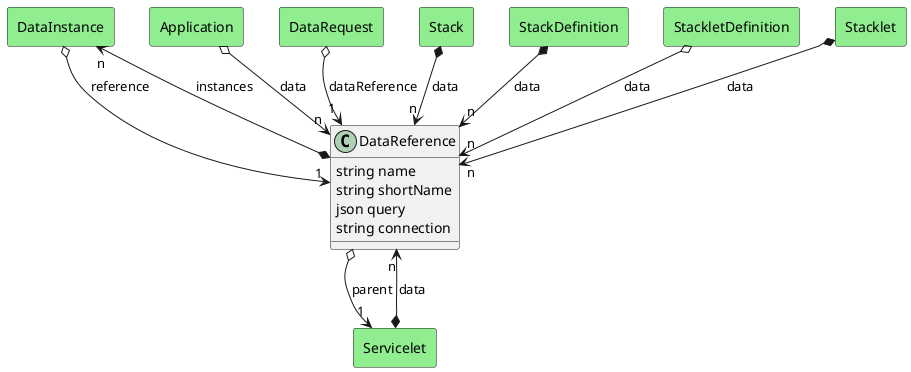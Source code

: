 @startuml

class "DataReference" as Model {
 string name
 string shortName
 json query
 string connection

 
}

rectangle "DataInstance" as DataInstance #lightblue {
}

Model *--> "n" DataInstance : instances


rectangle "Servicelet" as Servicelet #lightblue {
}

Model o--> "1" Servicelet : parent




    rectangle "Application" as Application #lightgreen {
    }
    
        Application   o--> "n" Model : "data"
    
    rectangle "DataInstance" as DataInstance #lightgreen {
    }
    
        DataInstance   o--> "1" Model : "reference"
    
    rectangle "DataRequest" as DataRequest #lightgreen {
    }
    
        DataRequest   o--> "1" Model : "dataReference"
    
    rectangle "Servicelet" as Servicelet #lightgreen {
    }
    
        Servicelet   *--> "n" Model : "data"
    
    rectangle "Stack" as Stack #lightgreen {
    }
    
        Stack   *--> "n" Model : "data"
    
    rectangle "StackDefinition" as StackDefinition #lightgreen {
    }
    
        StackDefinition   *--> "n" Model : "data"
    
    rectangle "StackletDefinition" as StackletDefinition #lightgreen {
    }
    
        StackletDefinition   o--> "n" Model : "data"
    
    rectangle "Stacklet" as Stacklet #lightgreen {
    }
    
        Stacklet   *--> "n" Model : "data"
    

@enduml
